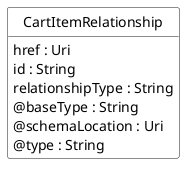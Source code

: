 @startuml
hide circle
hide methods
hide stereotype
show <<Enumeration>> stereotype
skinparam class {
   BackgroundColor<<Enumeration>> #E6F5F7
   BackgroundColor<<Ref>> #FFFFE0
   BackgroundColor<<Pivot>> #FFFFFFF
   BackgroundColor<<SimpleType>> #E2F0DA
   BackgroundColor #FCF2E3
}

class CartItemRelationship <<Pivot>> {
    href : Uri
    id : String
    relationshipType : String
    @baseType : String
    @schemaLocation : Uri
    @type : String
}


@enduml